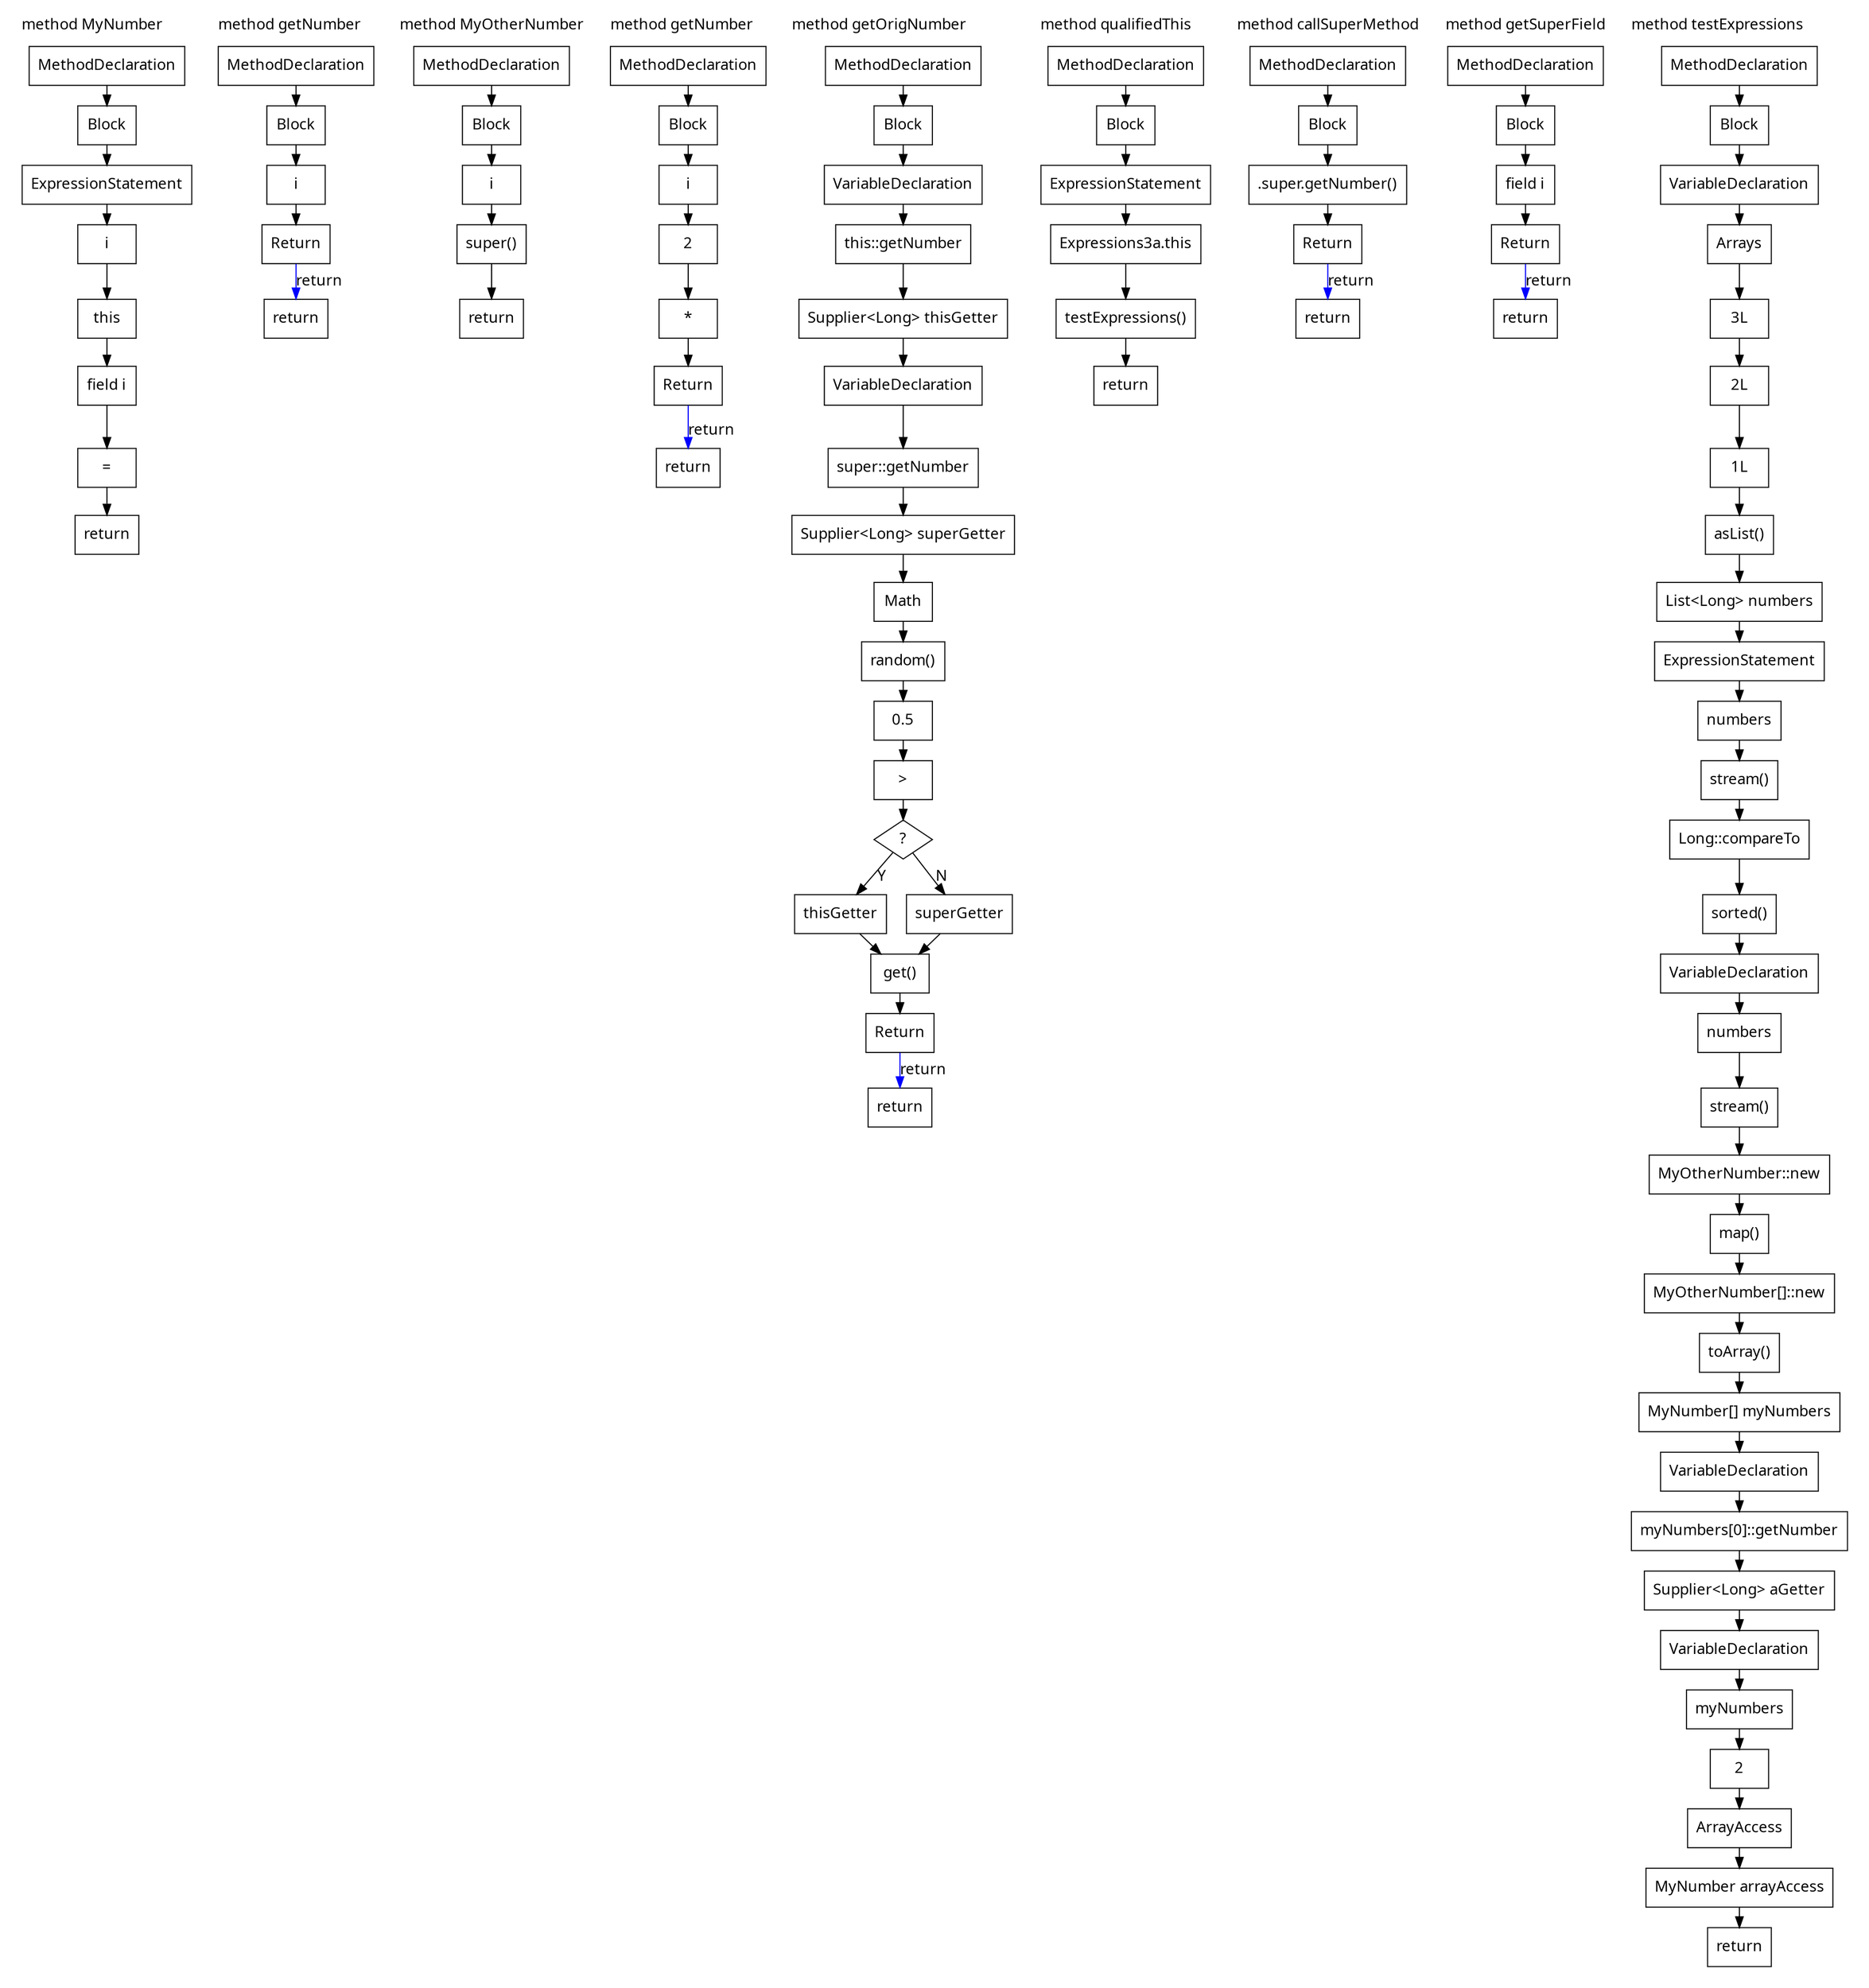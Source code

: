 digraph G {
  node [
    shape = rect;
    fontname = "Handlee";
  ]
  edge [
    fontname = "Handlee";
  ]
  bgcolor = transparent;
  fontname = "Handlee";
  compound = true;
  s_14 [
    class = "methodDeclaration";
    label = "MethodDeclaration";
    fillcolor = white;
    style = filled;
  ];
  s_14_6 [
    class = "block";
    label = "Block";
    fillcolor = white;
    style = filled;
  ];
  s_15 [
    class = "expressionStatement";
    label = "ExpressionStatement";
    fillcolor = white;
    style = filled;
  ];
  s_15_2 [
    class = "assignment";
    label = "=";
    fillcolor = white;
    style = filled;
  ];
  s_15_3 [
    class = "fieldAccess";
    label = "field i";
    fillcolor = white;
    style = filled;
  ];
  s_15_4 [
    class = "thisExpression";
    label = "this";
    fillcolor = white;
    style = filled;
  ];
  s_15_6 [
    class = "simpleName";
    label = "i";
    fillcolor = white;
    style = filled;
  ];
  s_17 [
    class = "methodDeclaration";
    label = "MethodDeclaration";
    fillcolor = white;
    style = filled;
  ];
  s_17_4 [
    class = "block";
    label = "Block";
    fillcolor = white;
    style = filled;
  ];
  s_17_5 [
    class = "return";
    label = "Return";
    fillcolor = white;
    style = filled;
  ];
  s_17_6 [
    class = "simpleName";
    label = "i";
    fillcolor = white;
    style = filled;
  ];
  s_21 [
    class = "methodDeclaration";
    label = "MethodDeclaration";
    fillcolor = white;
    style = filled;
  ];
  s_21_6 [
    class = "block";
    label = "Block";
    fillcolor = white;
    style = filled;
  ];
  s_22 [
    class = "superConstructorInvocation";
    label = "super()";
    fillcolor = white;
    style = filled;
  ];
  s_22_2 [
    class = "simpleName";
    label = "i";
    fillcolor = white;
    style = filled;
  ];
  s_24 [
    class = "methodDeclaration";
    label = "MethodDeclaration";
    fillcolor = white;
    style = filled;
  ];
  s_24_4 [
    class = "block";
    label = "Block";
    fillcolor = white;
    style = filled;
  ];
  s_24_5 [
    class = "return";
    label = "Return";
    fillcolor = white;
    style = filled;
  ];
  s_24_6 [
    class = "infixExpression";
    label = "*";
    fillcolor = white;
    style = filled;
  ];
  s_24_7 [
    class = "simpleName";
    label = "i";
    fillcolor = white;
    style = filled;
  ];
  s_24_8 [
    class = "numberLiteral literal";
    label = "2";
    fillcolor = white;
    style = filled;
  ];
  s_25 [
    class = "methodDeclaration";
    label = "MethodDeclaration";
    fillcolor = white;
    style = filled;
  ];
  s_25_4 [
    class = "block";
    label = "Block";
    fillcolor = white;
    style = filled;
  ];
  s_26 [
    class = "variableDeclaration";
    label = "VariableDeclaration";
    fillcolor = white;
    style = filled;
  ];
  s_26_4 [
    class = "variableDeclarationFragment";
    label = "Supplier<Long> thisGetter";
    fillcolor = white;
    style = filled;
  ];
  s_26_6 [
    class = "expressionMethodReference";
    label = "this::getNumber";
    fillcolor = white;
    style = filled;
  ];
  s_27 [
    class = "variableDeclaration";
    label = "VariableDeclaration";
    fillcolor = white;
    style = filled;
  ];
  s_27_4 [
    class = "variableDeclarationFragment";
    label = "Supplier<Long> superGetter";
    fillcolor = white;
    style = filled;
  ];
  s_27_6 [
    class = "superMethodReference";
    label = "super::getNumber";
    fillcolor = white;
    style = filled;
  ];
  s_28 [
    class = "return";
    label = "Return";
    fillcolor = white;
    style = filled;
  ];
  s_28_2 [
    class = "methodInvocation";
    label = "get()";
    fillcolor = white;
    style = filled;
  ];
  s_28_4 [
    class = "conditionalExpression";
    label = "?";
    fillcolor = white;
    shape = diamond;
    style = filled;
  ];
  s_28_6 [
    class = "infixExpression";
    label = ">";
    fillcolor = white;
    style = filled;
  ];
  s_28_7 [
    class = "methodInvocation";
    label = "random()";
    fillcolor = white;
    style = filled;
  ];
  s_28_8 [
    class = "simpleName";
    label = "Math";
    fillcolor = white;
    style = filled;
  ];
  s_28_10 [
    class = "numberLiteral literal";
    label = "0.5";
    fillcolor = white;
    style = filled;
  ];
  s_28_11 [
    class = "simpleName";
    label = "thisGetter";
    fillcolor = white;
    style = filled;
  ];
  s_28_12 [
    class = "simpleName";
    label = "superGetter";
    fillcolor = white;
    style = filled;
  ];
  s_30 [
    class = "methodDeclaration";
    label = "MethodDeclaration";
    fillcolor = white;
    style = filled;
  ];
  s_30_3 [
    class = "block";
    label = "Block";
    fillcolor = white;
    style = filled;
  ];
  s_31 [
    class = "expressionStatement";
    label = "ExpressionStatement";
    fillcolor = white;
    style = filled;
  ];
  s_31_2 [
    class = "methodInvocation";
    label = "testExpressions()";
    fillcolor = white;
    style = filled;
  ];
  s_31_3 [
    class = "thisExpression";
    label = "Expressions3a.this";
    fillcolor = white;
    style = filled;
  ];
  s_33 [
    class = "methodDeclaration";
    label = "MethodDeclaration";
    fillcolor = white;
    style = filled;
  ];
  s_33_4 [
    class = "block";
    label = "Block";
    fillcolor = white;
    style = filled;
  ];
  s_34 [
    class = "return";
    label = "Return";
    fillcolor = white;
    style = filled;
  ];
  s_34_2 [
    class = "superMethodInvocation";
    label = ".super.getNumber()";
    fillcolor = white;
    style = filled;
  ];
  s_36 [
    class = "methodDeclaration";
    label = "MethodDeclaration";
    fillcolor = white;
    style = filled;
  ];
  s_36_4 [
    class = "block";
    label = "Block";
    fillcolor = white;
    style = filled;
  ];
  s_37 [
    class = "return";
    label = "Return";
    fillcolor = white;
    style = filled;
  ];
  s_37_2 [
    class = "superFieldAccess";
    label = "field i";
    fillcolor = white;
    style = filled;
  ];
  s_42 [
    class = "methodDeclaration";
    label = "MethodDeclaration";
    fillcolor = white;
    style = filled;
  ];
  s_42_3 [
    class = "block";
    label = "Block";
    fillcolor = white;
    style = filled;
  ];
  s_45 [
    class = "variableDeclaration";
    label = "VariableDeclaration";
    fillcolor = white;
    style = filled;
  ];
  s_45_4 [
    class = "variableDeclarationFragment";
    label = "List<Long> numbers";
    fillcolor = white;
    style = filled;
  ];
  s_45_6 [
    class = "methodInvocation";
    label = "asList()";
    fillcolor = white;
    style = filled;
  ];
  s_45_7 [
    class = "simpleName";
    label = "Arrays";
    fillcolor = white;
    style = filled;
  ];
  s_45_9 [
    class = "numberLiteral literal";
    label = "3L";
    fillcolor = white;
    style = filled;
  ];
  s_45_10 [
    class = "numberLiteral literal";
    label = "2L";
    fillcolor = white;
    style = filled;
  ];
  s_45_11 [
    class = "numberLiteral literal";
    label = "1L";
    fillcolor = white;
    style = filled;
  ];
  s_46 [
    class = "expressionStatement";
    label = "ExpressionStatement";
    fillcolor = white;
    style = filled;
  ];
  s_46_2 [
    class = "methodInvocation";
    label = "sorted()";
    fillcolor = white;
    style = filled;
  ];
  s_46_3 [
    class = "methodInvocation";
    label = "stream()";
    fillcolor = white;
    style = filled;
  ];
  s_46_4 [
    class = "simpleName";
    label = "numbers";
    fillcolor = white;
    style = filled;
  ];
  s_46_7 [
    class = "expressionMethodReference";
    label = "Long::compareTo";
    fillcolor = white;
    style = filled;
  ];
  s_48 [
    class = "variableDeclaration";
    label = "VariableDeclaration";
    fillcolor = white;
    style = filled;
  ];
  s_48_3 [
    class = "variableDeclarationFragment";
    label = "MyNumber[] myNumbers";
    fillcolor = white;
    style = filled;
  ];
  s_48_5 [
    class = "methodInvocation";
    label = "toArray()";
    fillcolor = white;
    style = filled;
  ];
  s_48_6 [
    class = "methodInvocation";
    label = "map()";
    fillcolor = white;
    style = filled;
  ];
  s_48_7 [
    class = "methodInvocation";
    label = "stream()";
    fillcolor = white;
    style = filled;
  ];
  s_48_8 [
    class = "simpleName";
    label = "numbers";
    fillcolor = white;
    style = filled;
  ];
  s_49_2 [
    class = "creationReference";
    label = "MyOtherNumber::new";
    fillcolor = white;
    style = filled;
  ];
  s_50_2 [
    class = "creationReference";
    label = "MyOtherNumber[]::new";
    fillcolor = white;
    style = filled;
  ];
  s_52 [
    class = "variableDeclaration";
    label = "VariableDeclaration";
    fillcolor = white;
    style = filled;
  ];
  s_52_4 [
    class = "variableDeclarationFragment";
    label = "Supplier<Long> aGetter";
    fillcolor = white;
    style = filled;
  ];
  s_52_6 [
    class = "expressionMethodReference";
    label = "myNumbers[0]::getNumber";
    fillcolor = white;
    style = filled;
  ];
  s_55 [
    class = "variableDeclaration";
    label = "VariableDeclaration";
    fillcolor = white;
    style = filled;
  ];
  s_55_3 [
    class = "variableDeclarationFragment";
    label = "MyNumber arrayAccess";
    fillcolor = white;
    style = filled;
  ];
  s_55_5 [
    class = "arrayAccess";
    label = "ArrayAccess";
    fillcolor = white;
    style = filled;
  ];
  s_55_6 [
    class = "simpleName";
    label = "myNumbers";
    fillcolor = white;
    style = filled;
  ];
  s_55_7 [
    class = "numberLiteral literal";
    label = "2";
    fillcolor = white;
    style = filled;
  ];
  m_16 [
    class = "method end";
    label = "return";
    fillcolor = white;
    style = filled;
  ];
  m_17 [
    class = "method end";
    label = "return";
    fillcolor = white;
    style = filled;
  ];
  m_23 [
    class = "method end";
    label = "return";
    fillcolor = white;
    style = filled;
  ];
  m_24 [
    class = "method end";
    label = "return";
    fillcolor = white;
    style = filled;
  ];
  m_29 [
    class = "method end";
    label = "return";
    fillcolor = white;
    style = filled;
  ];
  m_32 [
    class = "method end";
    label = "return";
    fillcolor = white;
    style = filled;
  ];
  m_35 [
    class = "method end";
    label = "return";
    fillcolor = white;
    style = filled;
  ];
  m_38 [
    class = "method end";
    label = "return";
    fillcolor = white;
    style = filled;
  ];
  m_57 [
    class = "method end";
    label = "return";
    fillcolor = white;
    style = filled;
  ];
  s_14 -> s_14_6;
  s_14_6 -> s_15;
  s_15 -> s_15_6;
  s_15_6 -> s_15_4;
  s_15_4 -> s_15_3;
  s_15_3 -> s_15_2;
  s_15_2 -> m_16;
  s_17 -> s_17_4;
  s_17_4 -> s_17_6;
  s_17_6 -> s_17_5;
  s_17_5 -> m_17 [
    label="return";
    color = blue;
  ];
  s_21 -> s_21_6;
  s_21_6 -> s_22_2;
  s_22_2 -> s_22;
  s_22 -> m_23;
  s_24 -> s_24_4;
  s_24_4 -> s_24_7;
  s_24_7 -> s_24_8;
  s_24_8 -> s_24_6;
  s_24_6 -> s_24_5;
  s_24_5 -> m_24 [
    label="return";
    color = blue;
  ];
  s_25 -> s_25_4;
  s_25_4 -> s_26;
  s_26 -> s_26_6;
  s_26_6 -> s_26_4;
  s_26_4 -> s_27;
  s_27 -> s_27_6;
  s_27_6 -> s_27_4;
  s_27_4 -> s_28_8;
  s_28_8 -> s_28_7;
  s_28_7 -> s_28_10;
  s_28_10 -> s_28_6;
  s_28_6 -> s_28_4;
  s_28_4 -> s_28_11 [
    label="Y";
  ];
  s_28_4 -> s_28_12 [
    label="N";
  ];
  s_28_11 -> s_28_2;
  s_28_12 -> s_28_2;
  s_28_2 -> s_28;
  s_28 -> m_29 [
    label="return";
    color = blue;
  ];
  s_30 -> s_30_3;
  s_30_3 -> s_31;
  s_31 -> s_31_3;
  s_31_3 -> s_31_2;
  s_31_2 -> m_32;
  s_33 -> s_33_4;
  s_33_4 -> s_34_2;
  s_34_2 -> s_34;
  s_34 -> m_35 [
    label="return";
    color = blue;
  ];
  s_36 -> s_36_4;
  s_36_4 -> s_37_2;
  s_37_2 -> s_37;
  s_37 -> m_38 [
    label="return";
    color = blue;
  ];
  s_42 -> s_42_3;
  s_42_3 -> s_45;
  s_45 -> s_45_7;
  s_45_7 -> s_45_9;
  s_45_9 -> s_45_10;
  s_45_10 -> s_45_11;
  s_45_11 -> s_45_6;
  s_45_6 -> s_45_4;
  s_45_4 -> s_46;
  s_46 -> s_46_4;
  s_46_4 -> s_46_3;
  s_46_3 -> s_46_7;
  s_46_7 -> s_46_2;
  s_46_2 -> s_48;
  s_48 -> s_48_8;
  s_48_8 -> s_48_7;
  s_48_7 -> s_49_2;
  s_49_2 -> s_48_6;
  s_48_6 -> s_50_2;
  s_50_2 -> s_48_5;
  s_48_5 -> s_48_3;
  s_48_3 -> s_52;
  s_52 -> s_52_6;
  s_52_6 -> s_52_4;
  s_52_4 -> s_55;
  s_55 -> s_55_6;
  s_55_6 -> s_55_7;
  s_55_7 -> s_55_5;
  s_55_5 -> s_55_3;
  s_55_3 -> m_57;

  subgraph cluster_m_14 {
    label="method MyNumber";
    labeljust = "l";
    ranksep = 0.5;
    pencolor = transparent;
    s_14; s_14_6; s_15; s_15_2; s_15_3; s_15_4; s_15_6; m_16;
  }
  subgraph cluster_m_17 {
    label="method getNumber";
    labeljust = "l";
    ranksep = 0.5;
    pencolor = transparent;
    s_17; s_17_4; s_17_5; s_17_6; m_17;
  }
  subgraph cluster_m_21 {
    label="method MyOtherNumber";
    labeljust = "l";
    ranksep = 0.5;
    pencolor = transparent;
    s_21; s_21_6; s_22; s_22_2; m_23;
  }
  subgraph cluster_m_24 {
    label="method getNumber";
    labeljust = "l";
    ranksep = 0.5;
    pencolor = transparent;
    s_24; s_24_4; s_24_5; s_24_6; s_24_7; s_24_8; m_24;
  }
  subgraph cluster_m_25 {
    label="method getOrigNumber";
    labeljust = "l";
    ranksep = 0.5;
    pencolor = transparent;
    s_25; s_25_4; s_26; s_26_4; s_26_6; s_27; s_27_4; s_27_6; s_28; s_28_2; s_28_4; s_28_6; s_28_7; s_28_8; s_28_10; s_28_11; s_28_12; m_29;
  }
  subgraph cluster_m_30 {
    label="method qualifiedThis";
    labeljust = "l";
    ranksep = 0.5;
    pencolor = transparent;
    s_30; s_30_3; s_31; s_31_2; s_31_3; m_32;
  }
  subgraph cluster_m_33 {
    label="method callSuperMethod";
    labeljust = "l";
    ranksep = 0.5;
    pencolor = transparent;
    s_33; s_33_4; s_34; s_34_2; m_35;
  }
  subgraph cluster_m_36 {
    label="method getSuperField";
    labeljust = "l";
    ranksep = 0.5;
    pencolor = transparent;
    s_36; s_36_4; s_37; s_37_2; m_38;
  }
  subgraph cluster_m_42 {
    label="method testExpressions";
    labeljust = "l";
    ranksep = 0.5;
    pencolor = transparent;
    s_42; s_42_3; s_45; s_45_4; s_45_6; s_45_7; s_45_9; s_45_10; s_45_11; s_46; s_46_2; s_46_3; s_46_4; s_46_7; s_48; s_48_3; s_48_5; s_48_6; s_48_7; s_48_8; s_49_2; s_50_2; s_52; s_52_4; s_52_6; s_55; s_55_3; s_55_5; s_55_6; s_55_7; m_57;
  }
}

